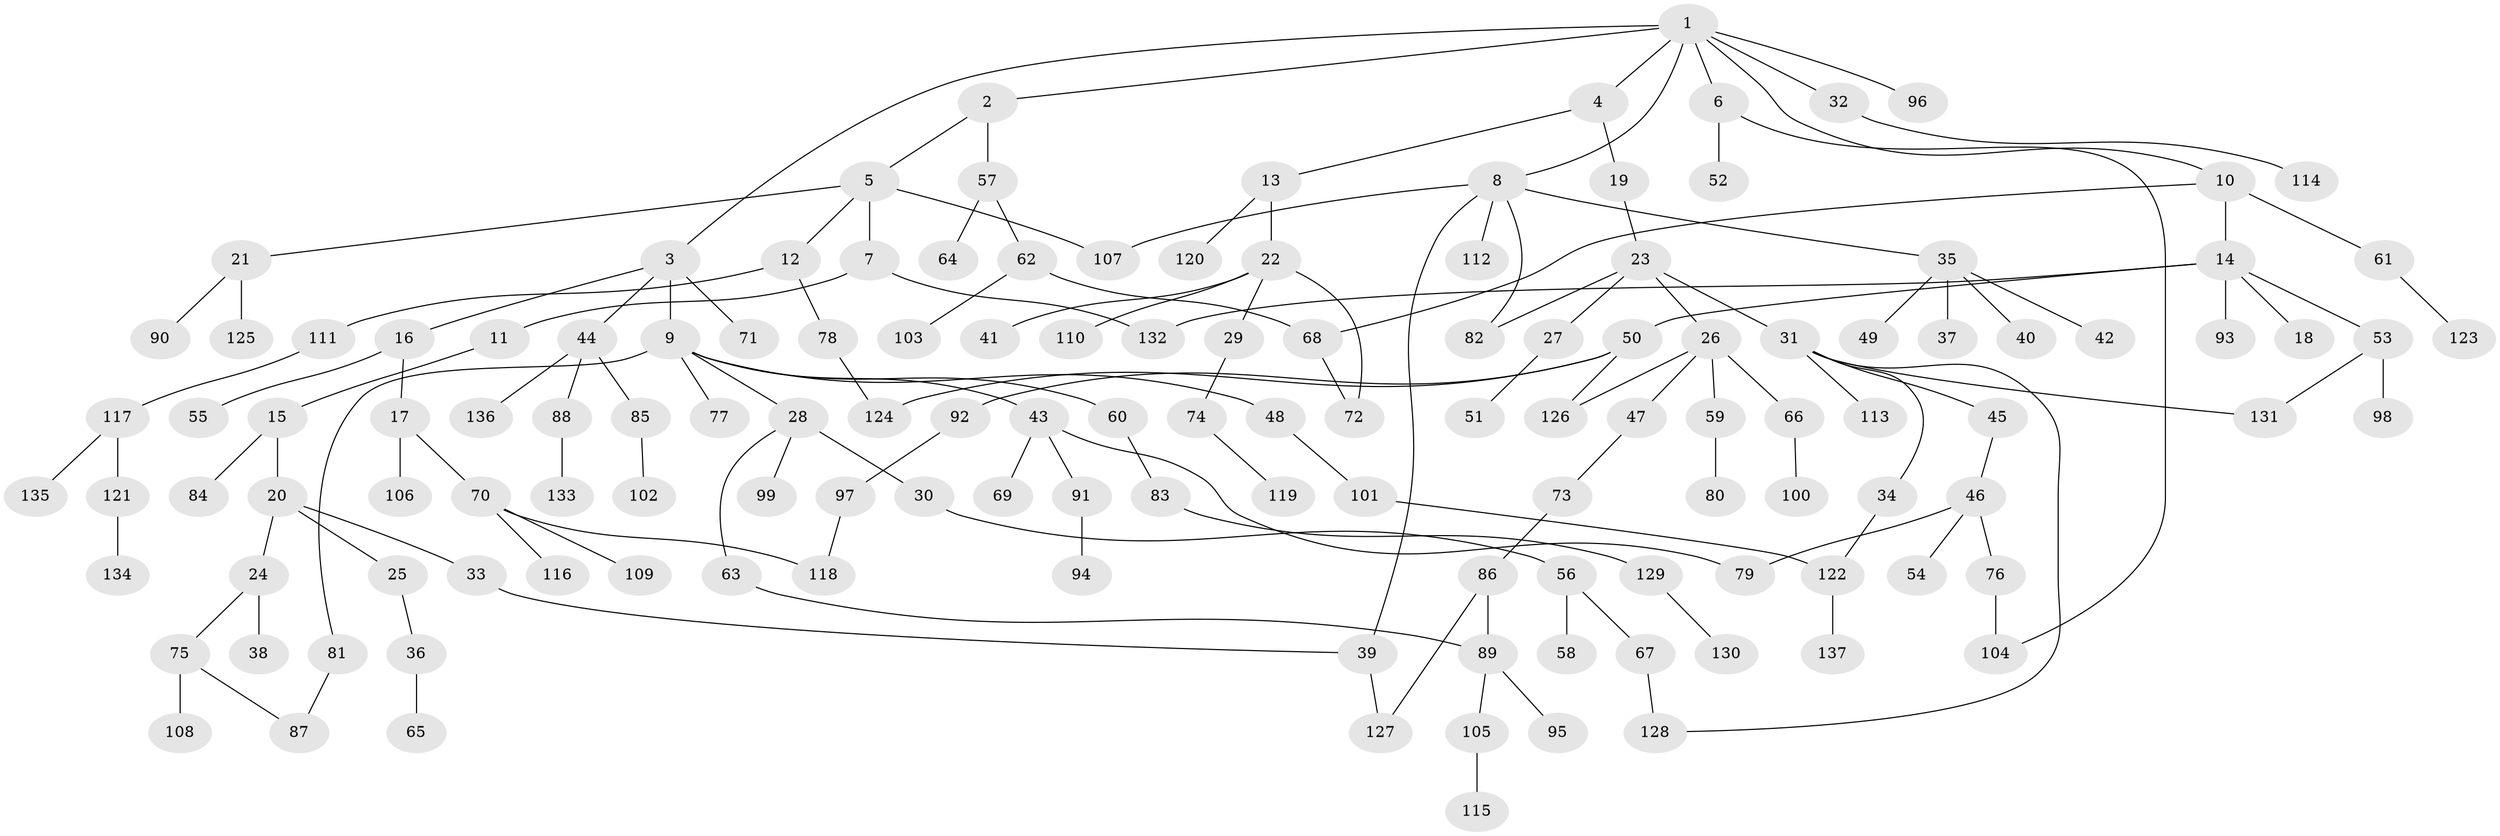 // coarse degree distribution, {9: 0.02197802197802198, 4: 0.07692307692307693, 6: 0.02197802197802198, 2: 0.34065934065934067, 3: 0.12087912087912088, 5: 0.04395604395604396, 8: 0.01098901098901099, 1: 0.3626373626373626}
// Generated by graph-tools (version 1.1) at 2025/23/03/03/25 07:23:31]
// undirected, 137 vertices, 153 edges
graph export_dot {
graph [start="1"]
  node [color=gray90,style=filled];
  1;
  2;
  3;
  4;
  5;
  6;
  7;
  8;
  9;
  10;
  11;
  12;
  13;
  14;
  15;
  16;
  17;
  18;
  19;
  20;
  21;
  22;
  23;
  24;
  25;
  26;
  27;
  28;
  29;
  30;
  31;
  32;
  33;
  34;
  35;
  36;
  37;
  38;
  39;
  40;
  41;
  42;
  43;
  44;
  45;
  46;
  47;
  48;
  49;
  50;
  51;
  52;
  53;
  54;
  55;
  56;
  57;
  58;
  59;
  60;
  61;
  62;
  63;
  64;
  65;
  66;
  67;
  68;
  69;
  70;
  71;
  72;
  73;
  74;
  75;
  76;
  77;
  78;
  79;
  80;
  81;
  82;
  83;
  84;
  85;
  86;
  87;
  88;
  89;
  90;
  91;
  92;
  93;
  94;
  95;
  96;
  97;
  98;
  99;
  100;
  101;
  102;
  103;
  104;
  105;
  106;
  107;
  108;
  109;
  110;
  111;
  112;
  113;
  114;
  115;
  116;
  117;
  118;
  119;
  120;
  121;
  122;
  123;
  124;
  125;
  126;
  127;
  128;
  129;
  130;
  131;
  132;
  133;
  134;
  135;
  136;
  137;
  1 -- 2;
  1 -- 3;
  1 -- 4;
  1 -- 6;
  1 -- 8;
  1 -- 10;
  1 -- 32;
  1 -- 96;
  2 -- 5;
  2 -- 57;
  3 -- 9;
  3 -- 16;
  3 -- 44;
  3 -- 71;
  4 -- 13;
  4 -- 19;
  5 -- 7;
  5 -- 12;
  5 -- 21;
  5 -- 107;
  6 -- 52;
  6 -- 104;
  7 -- 11;
  7 -- 132;
  8 -- 35;
  8 -- 107;
  8 -- 112;
  8 -- 82;
  8 -- 39;
  9 -- 28;
  9 -- 43;
  9 -- 48;
  9 -- 60;
  9 -- 77;
  9 -- 81;
  10 -- 14;
  10 -- 61;
  10 -- 68;
  11 -- 15;
  12 -- 78;
  12 -- 111;
  13 -- 22;
  13 -- 120;
  14 -- 18;
  14 -- 50;
  14 -- 53;
  14 -- 93;
  14 -- 132;
  15 -- 20;
  15 -- 84;
  16 -- 17;
  16 -- 55;
  17 -- 70;
  17 -- 106;
  19 -- 23;
  20 -- 24;
  20 -- 25;
  20 -- 33;
  21 -- 90;
  21 -- 125;
  22 -- 29;
  22 -- 41;
  22 -- 110;
  22 -- 72;
  23 -- 26;
  23 -- 27;
  23 -- 31;
  23 -- 82;
  24 -- 38;
  24 -- 75;
  25 -- 36;
  26 -- 47;
  26 -- 59;
  26 -- 66;
  26 -- 126;
  27 -- 51;
  28 -- 30;
  28 -- 63;
  28 -- 99;
  29 -- 74;
  30 -- 56;
  31 -- 34;
  31 -- 45;
  31 -- 113;
  31 -- 128;
  31 -- 131;
  32 -- 114;
  33 -- 39;
  34 -- 122;
  35 -- 37;
  35 -- 40;
  35 -- 42;
  35 -- 49;
  36 -- 65;
  39 -- 127;
  43 -- 69;
  43 -- 79;
  43 -- 91;
  44 -- 85;
  44 -- 88;
  44 -- 136;
  45 -- 46;
  46 -- 54;
  46 -- 76;
  46 -- 79;
  47 -- 73;
  48 -- 101;
  50 -- 92;
  50 -- 124;
  50 -- 126;
  53 -- 98;
  53 -- 131;
  56 -- 58;
  56 -- 67;
  57 -- 62;
  57 -- 64;
  59 -- 80;
  60 -- 83;
  61 -- 123;
  62 -- 103;
  62 -- 68;
  63 -- 89;
  66 -- 100;
  67 -- 128;
  68 -- 72;
  70 -- 109;
  70 -- 116;
  70 -- 118;
  73 -- 86;
  74 -- 119;
  75 -- 108;
  75 -- 87;
  76 -- 104;
  78 -- 124;
  81 -- 87;
  83 -- 129;
  85 -- 102;
  86 -- 89;
  86 -- 127;
  88 -- 133;
  89 -- 95;
  89 -- 105;
  91 -- 94;
  92 -- 97;
  97 -- 118;
  101 -- 122;
  105 -- 115;
  111 -- 117;
  117 -- 121;
  117 -- 135;
  121 -- 134;
  122 -- 137;
  129 -- 130;
}

